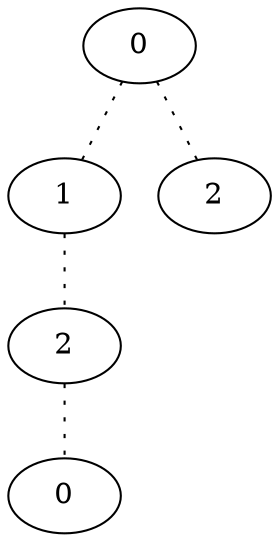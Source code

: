 graph {
a0[label=0];
a1[label=1];
a2[label=2];
a3[label=0];
a4[label=2];
a0 -- a1 [style=dotted];
a0 -- a4 [style=dotted];
a1 -- a2 [style=dotted];
a2 -- a3 [style=dotted];
}
